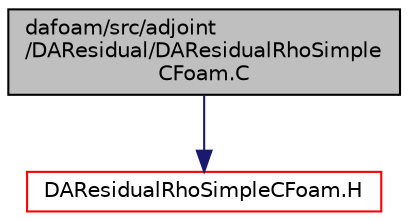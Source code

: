 digraph "dafoam/src/adjoint/DAResidual/DAResidualRhoSimpleCFoam.C"
{
  bgcolor="transparent";
  edge [fontname="Helvetica",fontsize="10",labelfontname="Helvetica",labelfontsize="10"];
  node [fontname="Helvetica",fontsize="10",shape=record];
  Node0 [label="dafoam/src/adjoint\l/DAResidual/DAResidualRhoSimple\lCFoam.C",height=0.2,width=0.4,color="black", fillcolor="grey75", style="filled", fontcolor="black"];
  Node0 -> Node1 [color="midnightblue",fontsize="10",style="solid",fontname="Helvetica"];
  Node1 [label="DAResidualRhoSimpleCFoam.H",height=0.2,width=0.4,color="red",URL="$DAResidualRhoSimpleCFoam_8H.html"];
}
